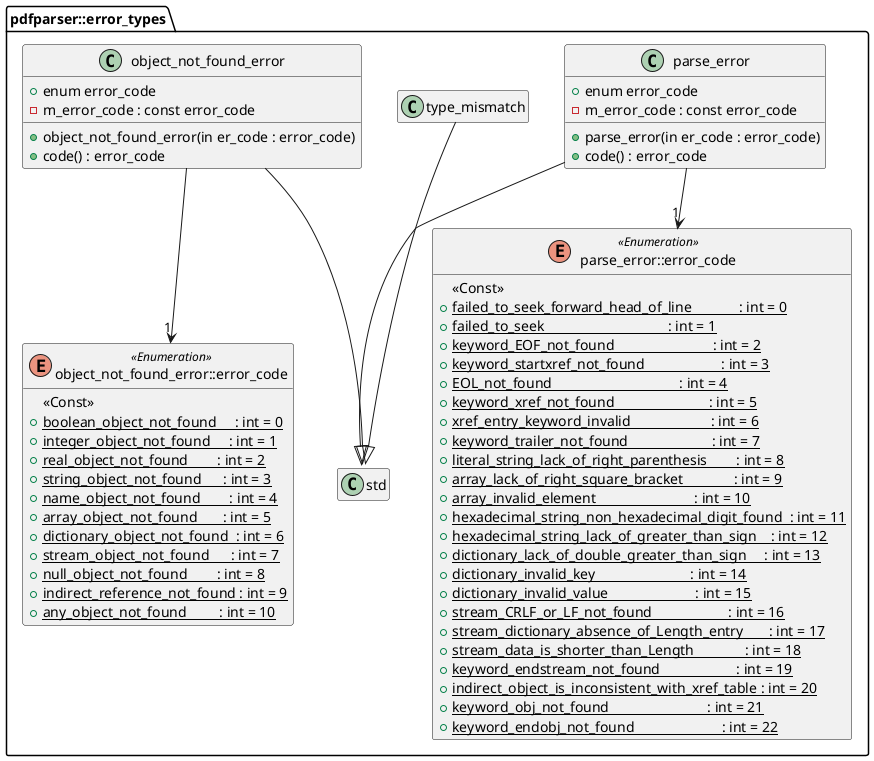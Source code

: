 @startuml error_types
hide empty members
namespace pdfparser::error_types {
enum parse_error::error_code <<Enumeration>> {
	<<Const>>
	+{static} failed_to_seek_forward_head_of_line             : int = 0
	+{static} failed_to_seek                                  : int = 1
	+{static} keyword_EOF_not_found                           : int = 2
	+{static} keyword_startxref_not_found                     : int = 3
	+{static} EOL_not_found                                   : int = 4
	+{static} keyword_xref_not_found                          : int = 5
	+{static} xref_entry_keyword_invalid                      : int = 6
	+{static} keyword_trailer_not_found                       : int = 7
	+{static} literal_string_lack_of_right_parenthesis        : int = 8
	+{static} array_lack_of_right_square_bracket              : int = 9
	+{static} array_invalid_element                           : int = 10
	+{static} hexadecimal_string_non_hexadecimal_digit_found  : int = 11
	+{static} hexadecimal_string_lack_of_greater_than_sign    : int = 12
	+{static} dictionary_lack_of_double_greater_than_sign     : int = 13
	+{static} dictionary_invalid_key                          : int = 14
	+{static} dictionary_invalid_value                        : int = 15
	+{static} stream_CRLF_or_LF_not_found                     : int = 16
	+{static} stream_dictionary_absence_of_Length_entry       : int = 17
	+{static} stream_data_is_shorter_than_Length              : int = 18
	+{static} keyword_endstream_not_found                     : int = 19
	+{static} indirect_object_is_inconsistent_with_xref_table : int = 20
	+{static} keyword_obj_not_found                           : int = 21
	+{static} keyword_endobj_not_found                        : int = 22
}
class parse_error {
	+enum error_code
	-m_error_code : const error_code

	+parse_error(in er_code : error_code)
	+code() : error_code
}
parse_error --|> std::runtime_error
parse_error --> "1" parse_error::error_code

enum object_not_found_error::error_code <<Enumeration>> {
	<<Const>>
	+{static} boolean_object_not_found     : int = 0
	+{static} integer_object_not_found     : int = 1
	+{static} real_object_not_found        : int = 2
	+{static} string_object_not_found      : int = 3
	+{static} name_object_not_found        : int = 4
	+{static} array_object_not_found       : int = 5
	+{static} dictionary_object_not_found  : int = 6
	+{static} stream_object_not_found      : int = 7
	+{static} null_object_not_found        : int = 8
	+{static} indirect_reference_not_found : int = 9
	+{static} any_object_not_found         : int = 10
}
class object_not_found_error {
	+enum error_code
	-m_error_code : const error_code

	+object_not_found_error(in er_code : error_code)
	+code() : error_code
}
object_not_found_error --|> std::runtime_error
object_not_found_error --> "1" object_not_found_error::error_code

class type_mismatch {}
type_mismatch --|> std::runtime_error
}
@enduml
